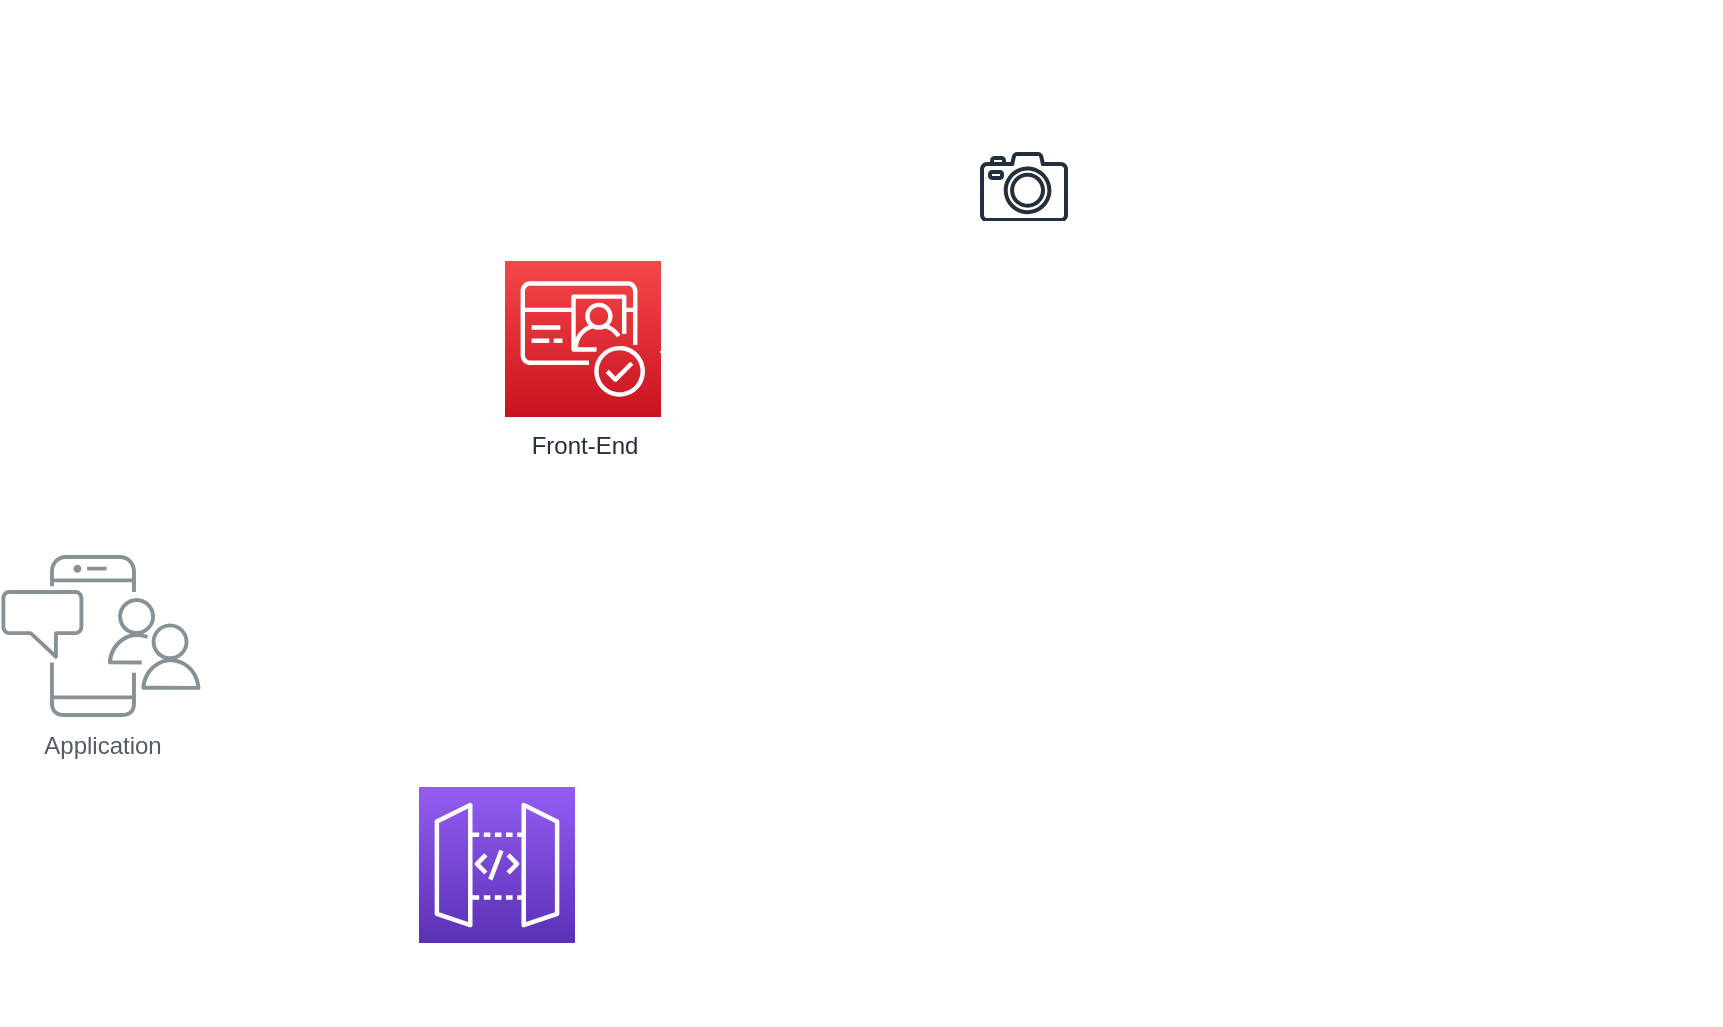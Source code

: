 <mxfile version="24.7.16">
  <diagram id="Ht1M8jgEwFfnCIfOTk4-" name="Page-1">
    <mxGraphModel dx="1500" dy="1623" grid="1" gridSize="10" guides="1" tooltips="1" connect="1" arrows="1" fold="1" page="1" pageScale="1" pageWidth="1169" pageHeight="827" math="0" shadow="0">
      <root>
        <mxCell id="0" />
        <mxCell id="1" parent="0" />
        <mxCell id="UEzPUAAOIrF-is8g5C7q-127" style="edgeStyle=orthogonalEdgeStyle;rounded=0;orthogonalLoop=1;jettySize=auto;html=1;startArrow=open;startFill=0;endArrow=open;endFill=0;strokeWidth=2;strokeColor=#FFFFFF;" parent="1" source="UEzPUAAOIrF-is8g5C7q-110" target="UEzPUAAOIrF-is8g5C7q-114" edge="1">
          <mxGeometry relative="1" as="geometry">
            <Array as="points">
              <mxPoint x="311.5" y="281.5" />
              <mxPoint x="311.5" y="361.5" />
            </Array>
          </mxGeometry>
        </mxCell>
        <mxCell id="UEzPUAAOIrF-is8g5C7q-139" style="edgeStyle=orthogonalEdgeStyle;rounded=0;orthogonalLoop=1;jettySize=auto;html=1;startArrow=open;startFill=0;endArrow=open;endFill=0;strokeWidth=2;strokeColor=#FFFFFF;" parent="1" source="UEzPUAAOIrF-is8g5C7q-110" target="UEzPUAAOIrF-is8g5C7q-111" edge="1">
          <mxGeometry relative="1" as="geometry">
            <mxPoint x="270.285" y="261.676" as="sourcePoint" />
            <mxPoint x="422.5" y="124.029" as="targetPoint" />
            <Array as="points">
              <mxPoint x="311.5" y="261.5" />
              <mxPoint x="311.5" y="121.5" />
            </Array>
          </mxGeometry>
        </mxCell>
        <mxCell id="UEzPUAAOIrF-is8g5C7q-110" value="Application" style="outlineConnect=0;gradientColor=none;fontColor=#545B64;strokeColor=#FFFFFF;fillColor=#879196;dashed=0;verticalLabelPosition=bottom;verticalAlign=top;align=center;html=1;fontSize=12;fontStyle=0;aspect=fixed;shape=mxgraph.aws4.illustration_notification;pointerEvents=1;labelBackgroundColor=#ffffff;" parent="1" vertex="1">
          <mxGeometry x="160.5" y="221.5" width="100" height="81" as="geometry" />
        </mxCell>
        <mxCell id="UEzPUAAOIrF-is8g5C7q-111" value="Front-End" style="outlineConnect=0;fontColor=#232F3E;gradientColor=#F54749;gradientDirection=north;fillColor=#C7131F;strokeColor=#FFFFFF;dashed=0;verticalLabelPosition=bottom;verticalAlign=top;align=center;html=1;fontSize=12;fontStyle=0;aspect=fixed;shape=mxgraph.aws4.resourceIcon;resIcon=mxgraph.aws4.cognito;labelBackgroundColor=#ffffff;" parent="1" vertex="1">
          <mxGeometry x="412.5" y="74.5" width="78" height="78" as="geometry" />
        </mxCell>
        <mxCell id="UEzPUAAOIrF-is8g5C7q-114" value="&lt;font color=&quot;#ffffff&quot;&gt;Back-End&lt;/font&gt;" style="outlineConnect=0;fontColor=#232F3E;gradientColor=#945DF2;gradientDirection=north;fillColor=#5A30B5;strokeColor=#FFFFFF;dashed=0;verticalLabelPosition=bottom;verticalAlign=top;align=center;html=1;fontSize=12;fontStyle=0;aspect=fixed;shape=mxgraph.aws4.resourceIcon;resIcon=mxgraph.aws4.api_gateway;labelBackgroundColor=#ffffff;" parent="1" vertex="1">
          <mxGeometry x="369.5" y="337.5" width="78" height="78" as="geometry" />
        </mxCell>
        <mxCell id="kZcHzk28fJYrbu4TfanV-2" value="" style="endArrow=classic;html=1;rounded=0;fontSize=12;startSize=8;endSize=8;curved=1;strokeColor=#FFFFFF;" parent="1" edge="1">
          <mxGeometry width="50" height="50" relative="1" as="geometry">
            <mxPoint x="490" y="120" as="sourcePoint" />
            <mxPoint x="560" y="120" as="targetPoint" />
          </mxGeometry>
        </mxCell>
        <mxCell id="kZcHzk28fJYrbu4TfanV-3" value="" style="endArrow=classic;html=1;rounded=0;fontSize=12;startSize=8;endSize=8;curved=1;strokeColor=#FFFFFF;" parent="1" edge="1">
          <mxGeometry width="50" height="50" relative="1" as="geometry">
            <mxPoint x="447.5" y="360" as="sourcePoint" />
            <mxPoint x="517.5" y="360" as="targetPoint" />
          </mxGeometry>
        </mxCell>
        <mxCell id="kZcHzk28fJYrbu4TfanV-4" value="" style="endArrow=classic;html=1;rounded=0;fontSize=12;startSize=8;endSize=8;curved=1;strokeColor=#FFFFFF;" parent="1" edge="1">
          <mxGeometry width="50" height="50" relative="1" as="geometry">
            <mxPoint x="520" y="440" as="sourcePoint" />
            <mxPoint x="520" y="280" as="targetPoint" />
          </mxGeometry>
        </mxCell>
        <mxCell id="kZcHzk28fJYrbu4TfanV-5" value="" style="endArrow=classic;html=1;rounded=0;fontSize=12;startSize=8;endSize=8;curved=1;strokeColor=#FFFFFF;" parent="1" edge="1">
          <mxGeometry width="50" height="50" relative="1" as="geometry">
            <mxPoint x="520" y="360" as="sourcePoint" />
            <mxPoint x="600" y="360" as="targetPoint" />
          </mxGeometry>
        </mxCell>
        <mxCell id="kZcHzk28fJYrbu4TfanV-6" value="" style="endArrow=classic;html=1;rounded=0;fontSize=12;startSize=8;endSize=8;curved=1;strokeColor=#FFFFFF;" parent="1" edge="1">
          <mxGeometry width="50" height="50" relative="1" as="geometry">
            <mxPoint x="520" y="440" as="sourcePoint" />
            <mxPoint x="600" y="440" as="targetPoint" />
          </mxGeometry>
        </mxCell>
        <mxCell id="kZcHzk28fJYrbu4TfanV-7" value="" style="endArrow=none;html=1;rounded=0;fontSize=12;startSize=8;endSize=8;curved=1;strokeColor=#FFFFFF;" parent="1" edge="1">
          <mxGeometry width="50" height="50" relative="1" as="geometry">
            <mxPoint x="560" y="200" as="sourcePoint" />
            <mxPoint x="560" y="40" as="targetPoint" />
          </mxGeometry>
        </mxCell>
        <mxCell id="kZcHzk28fJYrbu4TfanV-8" value="" style="endArrow=classic;html=1;rounded=0;fontSize=12;startSize=8;endSize=8;curved=1;strokeColor=#FFFFFF;" parent="1" edge="1">
          <mxGeometry width="50" height="50" relative="1" as="geometry">
            <mxPoint x="560" y="200" as="sourcePoint" />
            <mxPoint x="640" y="200" as="targetPoint" />
          </mxGeometry>
        </mxCell>
        <mxCell id="kZcHzk28fJYrbu4TfanV-9" value="" style="endArrow=classic;html=1;rounded=0;fontSize=12;startSize=8;endSize=8;curved=1;strokeColor=#FFFFFF;" parent="1" edge="1">
          <mxGeometry width="50" height="50" relative="1" as="geometry">
            <mxPoint x="560" y="40" as="sourcePoint" />
            <mxPoint x="640" y="40" as="targetPoint" />
          </mxGeometry>
        </mxCell>
        <mxCell id="kZcHzk28fJYrbu4TfanV-10" value="" style="endArrow=classic;html=1;rounded=0;fontSize=12;startSize=8;endSize=8;curved=1;entryX=0.664;entryY=0.947;entryDx=0;entryDy=0;entryPerimeter=0;strokeColor=#FFFFFF;" parent="1" edge="1">
          <mxGeometry width="50" height="50" relative="1" as="geometry">
            <mxPoint x="560" y="120" as="sourcePoint" />
            <mxPoint x="641.4" y="120.41" as="targetPoint" />
          </mxGeometry>
        </mxCell>
        <mxCell id="kZcHzk28fJYrbu4TfanV-11" value="&lt;b style=&quot;font-size: 11px;&quot;&gt;&lt;font color=&quot;#ffffff&quot;&gt;User Session/Interaction Data&lt;/font&gt;&lt;/b&gt;" style="text;html=1;align=center;verticalAlign=middle;resizable=0;points=[];autosize=1;strokeColor=#FFFFFF;fillColor=none;fontSize=11;" parent="1" vertex="1">
          <mxGeometry x="604.03" y="426" width="180" height="30" as="geometry" />
        </mxCell>
        <mxCell id="kZcHzk28fJYrbu4TfanV-12" value="&lt;b style=&quot;font-size: 11px;&quot;&gt;&lt;font color=&quot;#ffffff&quot;&gt;Cloud Storage (for media, AR models)&lt;/font&gt;&lt;/b&gt;" style="text;html=1;align=center;verticalAlign=middle;resizable=0;points=[];autosize=1;strokeColor=#FFFFFF;fillColor=none;fontSize=11;" parent="1" vertex="1">
          <mxGeometry x="610" y="345" width="220" height="30" as="geometry" />
        </mxCell>
        <mxCell id="kZcHzk28fJYrbu4TfanV-14" value="" style="sketch=0;outlineConnect=0;fontColor=#232F3E;gradientColor=none;fillColor=#232F3D;strokeColor=#FFFFFF;dashed=0;verticalLabelPosition=bottom;verticalAlign=top;align=center;html=1;fontSize=12;fontStyle=0;aspect=fixed;pointerEvents=1;shape=mxgraph.aws4.camera2;" parent="1" vertex="1">
          <mxGeometry x="650" y="20" width="44.03" height="35" as="geometry" />
        </mxCell>
        <mxCell id="kZcHzk28fJYrbu4TfanV-15" value="" style="html=1;verticalLabelPosition=bottom;align=center;labelBackgroundColor=#ffffff;verticalAlign=top;strokeWidth=2;strokeColor=#FFFFFF;shadow=0;dashed=0;shape=mxgraph.ios7.icons.note;pointerEvents=1" parent="1" vertex="1">
          <mxGeometry x="652.02" y="94" width="40" height="39" as="geometry" />
        </mxCell>
        <mxCell id="kZcHzk28fJYrbu4TfanV-16" value="" style="shape=cylinder3;whiteSpace=wrap;html=1;boundedLbl=1;backgroundOutline=1;size=15;strokeColor=#FFFFFF;" parent="1" vertex="1">
          <mxGeometry x="654.03" y="165.5" width="40" height="52" as="geometry" />
        </mxCell>
        <mxCell id="kZcHzk28fJYrbu4TfanV-18" value="&lt;b style=&quot;font-size: 11px;&quot;&gt;&lt;font color=&quot;#ffffff&quot;&gt;AR &lt;span class=&quot;hljs-selector-tag&quot; style=&quot;font-size: 11px;&quot;&gt;Object&lt;/span&gt; Placement UI&lt;/font&gt;&lt;/b&gt;" style="text;html=1;align=center;verticalAlign=middle;resizable=1;points=[];autosize=1;strokeColor=#FFFFFF;fillColor=none;fontSize=11;movable=1;rotatable=1;deletable=1;editable=1;locked=0;connectable=1;" parent="1" vertex="1">
          <mxGeometry x="596.29" y="55" width="150" height="30" as="geometry" />
        </mxCell>
        <mxCell id="kZcHzk28fJYrbu4TfanV-21" value="&lt;b style=&quot;font-size: 11px;&quot;&gt;&lt;font color=&quot;#ffffff&quot;&gt;DataBase&lt;/font&gt;&lt;/b&gt;" style="text;html=1;align=center;verticalAlign=middle;resizable=1;points=[];autosize=1;strokeColor=#FFFFFF;fillColor=none;fontSize=11;movable=1;rotatable=1;deletable=1;editable=1;locked=0;connectable=1;" parent="1" vertex="1">
          <mxGeometry x="639" y="217.5" width="70" height="30" as="geometry" />
        </mxCell>
        <mxCell id="vuw2rk7U0OtB3GrDGK4F-1" value="&lt;b&gt;&lt;font color=&quot;#ffffff&quot;&gt;Music API&lt;/font&gt;&lt;/b&gt;" style="text;html=1;align=center;verticalAlign=middle;resizable=0;points=[];autosize=1;strokeColor=#FFFFFF;fillColor=none;fontSize=11;" vertex="1" parent="1">
          <mxGeometry x="480" y="247.5" width="80" height="30" as="geometry" />
        </mxCell>
        <mxCell id="vuw2rk7U0OtB3GrDGK4F-4" value="&lt;b&gt;&lt;font color=&quot;#ffffff&quot;&gt;Music Player UI&lt;/font&gt;&lt;/b&gt;" style="text;html=1;align=center;verticalAlign=middle;resizable=1;points=[];autosize=1;strokeColor=#FFFFFF;fillColor=none;fontSize=11;movable=1;rotatable=1;deletable=1;editable=1;locked=0;connectable=1;" vertex="1" parent="1">
          <mxGeometry x="621.58" y="133" width="100" height="30" as="geometry" />
        </mxCell>
        <mxCell id="vuw2rk7U0OtB3GrDGK4F-6" value="" style="endArrow=none;html=1;rounded=0;strokeColor=#FFFFFF;" edge="1" parent="1">
          <mxGeometry width="50" height="50" relative="1" as="geometry">
            <mxPoint x="700" y="40" as="sourcePoint" />
            <mxPoint x="730" y="40" as="targetPoint" />
          </mxGeometry>
        </mxCell>
        <mxCell id="vuw2rk7U0OtB3GrDGK4F-8" value="" style="endArrow=classic;html=1;rounded=0;strokeColor=#FFFFFF;" edge="1" parent="1">
          <mxGeometry width="50" height="50" relative="1" as="geometry">
            <mxPoint x="730" y="40" as="sourcePoint" />
            <mxPoint x="730" y="-20" as="targetPoint" />
          </mxGeometry>
        </mxCell>
        <mxCell id="vuw2rk7U0OtB3GrDGK4F-9" value="&lt;b&gt;&lt;font color=&quot;#ffffff&quot;&gt;AR Camera Input&lt;/font&gt;&lt;/b&gt;" style="text;html=1;align=center;verticalAlign=middle;resizable=1;points=[];autosize=1;strokeColor=#FFFFFF;fillColor=none;fontSize=11;movable=1;rotatable=1;deletable=1;editable=1;locked=0;connectable=1;" vertex="1" parent="1">
          <mxGeometry x="677" y="-55" width="110" height="30" as="geometry" />
        </mxCell>
        <mxCell id="vuw2rk7U0OtB3GrDGK4F-11" value="" style="endArrow=classic;html=1;rounded=0;strokeColor=#FFFFFF;" edge="1" parent="1">
          <mxGeometry width="50" height="50" relative="1" as="geometry">
            <mxPoint x="730" y="40" as="sourcePoint" />
            <mxPoint x="770" y="40" as="targetPoint" />
          </mxGeometry>
        </mxCell>
        <mxCell id="vuw2rk7U0OtB3GrDGK4F-12" value="&lt;b&gt;&lt;font color=&quot;#ffffff&quot;&gt;AR Object Rendering&lt;/font&gt;&lt;/b&gt;" style="text;html=1;align=center;verticalAlign=middle;resizable=1;points=[];autosize=1;strokeColor=#FFFFFF;fillColor=none;fontSize=11;movable=1;rotatable=1;deletable=1;editable=1;locked=0;connectable=1;" vertex="1" parent="1">
          <mxGeometry x="772.02" y="25" width="130" height="30" as="geometry" />
        </mxCell>
        <mxCell id="vuw2rk7U0OtB3GrDGK4F-14" value="" style="endArrow=none;html=1;rounded=0;strokeColor=#FFFFFF;" edge="1" parent="1">
          <mxGeometry width="50" height="50" relative="1" as="geometry">
            <mxPoint x="690" y="120" as="sourcePoint" />
            <mxPoint x="720" y="120" as="targetPoint" />
          </mxGeometry>
        </mxCell>
        <mxCell id="vuw2rk7U0OtB3GrDGK4F-15" value="" style="endArrow=none;html=1;rounded=0;strokeColor=#FFFFFF;" edge="1" parent="1">
          <mxGeometry width="50" height="50" relative="1" as="geometry">
            <mxPoint x="720" y="133" as="sourcePoint" />
            <mxPoint x="720" y="110" as="targetPoint" />
            <Array as="points">
              <mxPoint x="720" y="117" />
            </Array>
          </mxGeometry>
        </mxCell>
        <mxCell id="vuw2rk7U0OtB3GrDGK4F-17" value="" style="shape=partialRectangle;whiteSpace=wrap;html=1;bottom=0;right=0;fillColor=none;strokeColor=#FFFFFF;" vertex="1" parent="1">
          <mxGeometry x="720" y="103.5" width="41.98" height="16.5" as="geometry" />
        </mxCell>
        <mxCell id="vuw2rk7U0OtB3GrDGK4F-18" value="" style="endArrow=classic;html=1;rounded=0;exitX=1;exitY=0;exitDx=0;exitDy=0;strokeColor=#FFFFFF;" edge="1" parent="1" source="vuw2rk7U0OtB3GrDGK4F-17">
          <mxGeometry width="50" height="50" relative="1" as="geometry">
            <mxPoint x="770" y="110" as="sourcePoint" />
            <mxPoint x="800" y="103" as="targetPoint" />
          </mxGeometry>
        </mxCell>
        <mxCell id="vuw2rk7U0OtB3GrDGK4F-23" value="" style="endArrow=none;html=1;rounded=0;strokeColor=#FFFFFF;" edge="1" parent="1">
          <mxGeometry width="50" height="50" relative="1" as="geometry">
            <mxPoint x="720" y="133" as="sourcePoint" />
            <mxPoint x="790" y="133" as="targetPoint" />
          </mxGeometry>
        </mxCell>
        <mxCell id="vuw2rk7U0OtB3GrDGK4F-24" value="" style="endArrow=classic;html=1;rounded=0;strokeColor=#FFFFFF;" edge="1" parent="1">
          <mxGeometry width="50" height="50" relative="1" as="geometry">
            <mxPoint x="790" y="133" as="sourcePoint" />
            <mxPoint x="800" y="133" as="targetPoint" />
          </mxGeometry>
        </mxCell>
        <mxCell id="vuw2rk7U0OtB3GrDGK4F-28" value="" style="endArrow=none;html=1;rounded=0;strokeColor=#FFFFFF;" edge="1" parent="1">
          <mxGeometry width="50" height="50" relative="1" as="geometry">
            <mxPoint x="730" y="206.16" as="sourcePoint" />
            <mxPoint x="730" y="183.16" as="targetPoint" />
            <Array as="points">
              <mxPoint x="730" y="190.16" />
            </Array>
          </mxGeometry>
        </mxCell>
        <mxCell id="vuw2rk7U0OtB3GrDGK4F-29" value="" style="shape=partialRectangle;whiteSpace=wrap;html=1;bottom=0;right=0;fillColor=none;strokeColor=#FFFFFF;" vertex="1" parent="1">
          <mxGeometry x="730" y="176.66" width="41.98" height="16.5" as="geometry" />
        </mxCell>
        <mxCell id="vuw2rk7U0OtB3GrDGK4F-30" value="" style="endArrow=classic;html=1;rounded=0;exitX=1;exitY=0;exitDx=0;exitDy=0;strokeColor=#FFFFFF;" edge="1" source="vuw2rk7U0OtB3GrDGK4F-29" parent="1">
          <mxGeometry width="50" height="50" relative="1" as="geometry">
            <mxPoint x="780" y="183.16" as="sourcePoint" />
            <mxPoint x="800" y="176" as="targetPoint" />
          </mxGeometry>
        </mxCell>
        <mxCell id="vuw2rk7U0OtB3GrDGK4F-31" value="" style="endArrow=none;html=1;rounded=0;strokeColor=#FFFFFF;" edge="1" parent="1">
          <mxGeometry width="50" height="50" relative="1" as="geometry">
            <mxPoint x="730" y="206.16" as="sourcePoint" />
            <mxPoint x="790" y="206" as="targetPoint" />
          </mxGeometry>
        </mxCell>
        <mxCell id="vuw2rk7U0OtB3GrDGK4F-32" value="" style="endArrow=classic;html=1;rounded=0;strokeColor=#FFFFFF;" edge="1" parent="1">
          <mxGeometry width="50" height="50" relative="1" as="geometry">
            <mxPoint x="790" y="206" as="sourcePoint" />
            <mxPoint x="800" y="206" as="targetPoint" />
          </mxGeometry>
        </mxCell>
        <mxCell id="vuw2rk7U0OtB3GrDGK4F-33" value="" style="endArrow=none;html=1;rounded=0;strokeColor=#FFFFFF;" edge="1" parent="1">
          <mxGeometry width="50" height="50" relative="1" as="geometry">
            <mxPoint x="700" y="193.16" as="sourcePoint" />
            <mxPoint x="730" y="193.16" as="targetPoint" />
          </mxGeometry>
        </mxCell>
        <mxCell id="vuw2rk7U0OtB3GrDGK4F-34" value="&lt;b&gt;&lt;font color=&quot;#ffffff&quot;&gt;Play/Pause Control&lt;/font&gt;&lt;/b&gt;" style="text;html=1;align=center;verticalAlign=middle;resizable=1;points=[];autosize=1;strokeColor=#FFFFFF;fillColor=none;fontSize=11;movable=1;rotatable=1;deletable=1;editable=1;locked=0;connectable=1;" vertex="1" parent="1">
          <mxGeometry x="800" y="85" width="120" height="30" as="geometry" />
        </mxCell>
        <mxCell id="vuw2rk7U0OtB3GrDGK4F-35" value="&lt;b&gt;&lt;font color=&quot;#ffffff&quot;&gt;Playlist/Track Session&lt;/font&gt;&lt;/b&gt;" style="text;html=1;align=center;verticalAlign=middle;resizable=1;points=[];autosize=1;strokeColor=#FFFFFF;fillColor=none;fontSize=11;movable=1;rotatable=1;deletable=1;editable=1;locked=0;connectable=1;" vertex="1" parent="1">
          <mxGeometry x="800" y="115" width="140" height="30" as="geometry" />
        </mxCell>
        <mxCell id="vuw2rk7U0OtB3GrDGK4F-36" value="&lt;b&gt;&lt;font color=&quot;#ffffff&quot;&gt;Real-time Data Sync&lt;/font&gt;&lt;/b&gt;" style="text;html=1;align=center;verticalAlign=middle;resizable=1;points=[];autosize=1;strokeColor=#FFFFFF;fillColor=none;fontSize=11;movable=1;rotatable=1;deletable=1;editable=1;locked=0;connectable=1;" vertex="1" parent="1">
          <mxGeometry x="800" y="161.5" width="130" height="30" as="geometry" />
        </mxCell>
        <mxCell id="vuw2rk7U0OtB3GrDGK4F-37" value="&lt;b&gt;&lt;font color=&quot;#ffffff&quot;&gt;Device Sensors (Camera, Gyroscope)&lt;/font&gt;&lt;/b&gt;" style="text;html=1;align=center;verticalAlign=middle;resizable=1;points=[];autosize=1;strokeColor=#FFFFFF;fillColor=none;fontSize=11;movable=1;rotatable=1;deletable=1;editable=1;locked=0;connectable=1;" vertex="1" parent="1">
          <mxGeometry x="800" y="191.5" width="220" height="30" as="geometry" />
        </mxCell>
      </root>
    </mxGraphModel>
  </diagram>
</mxfile>
